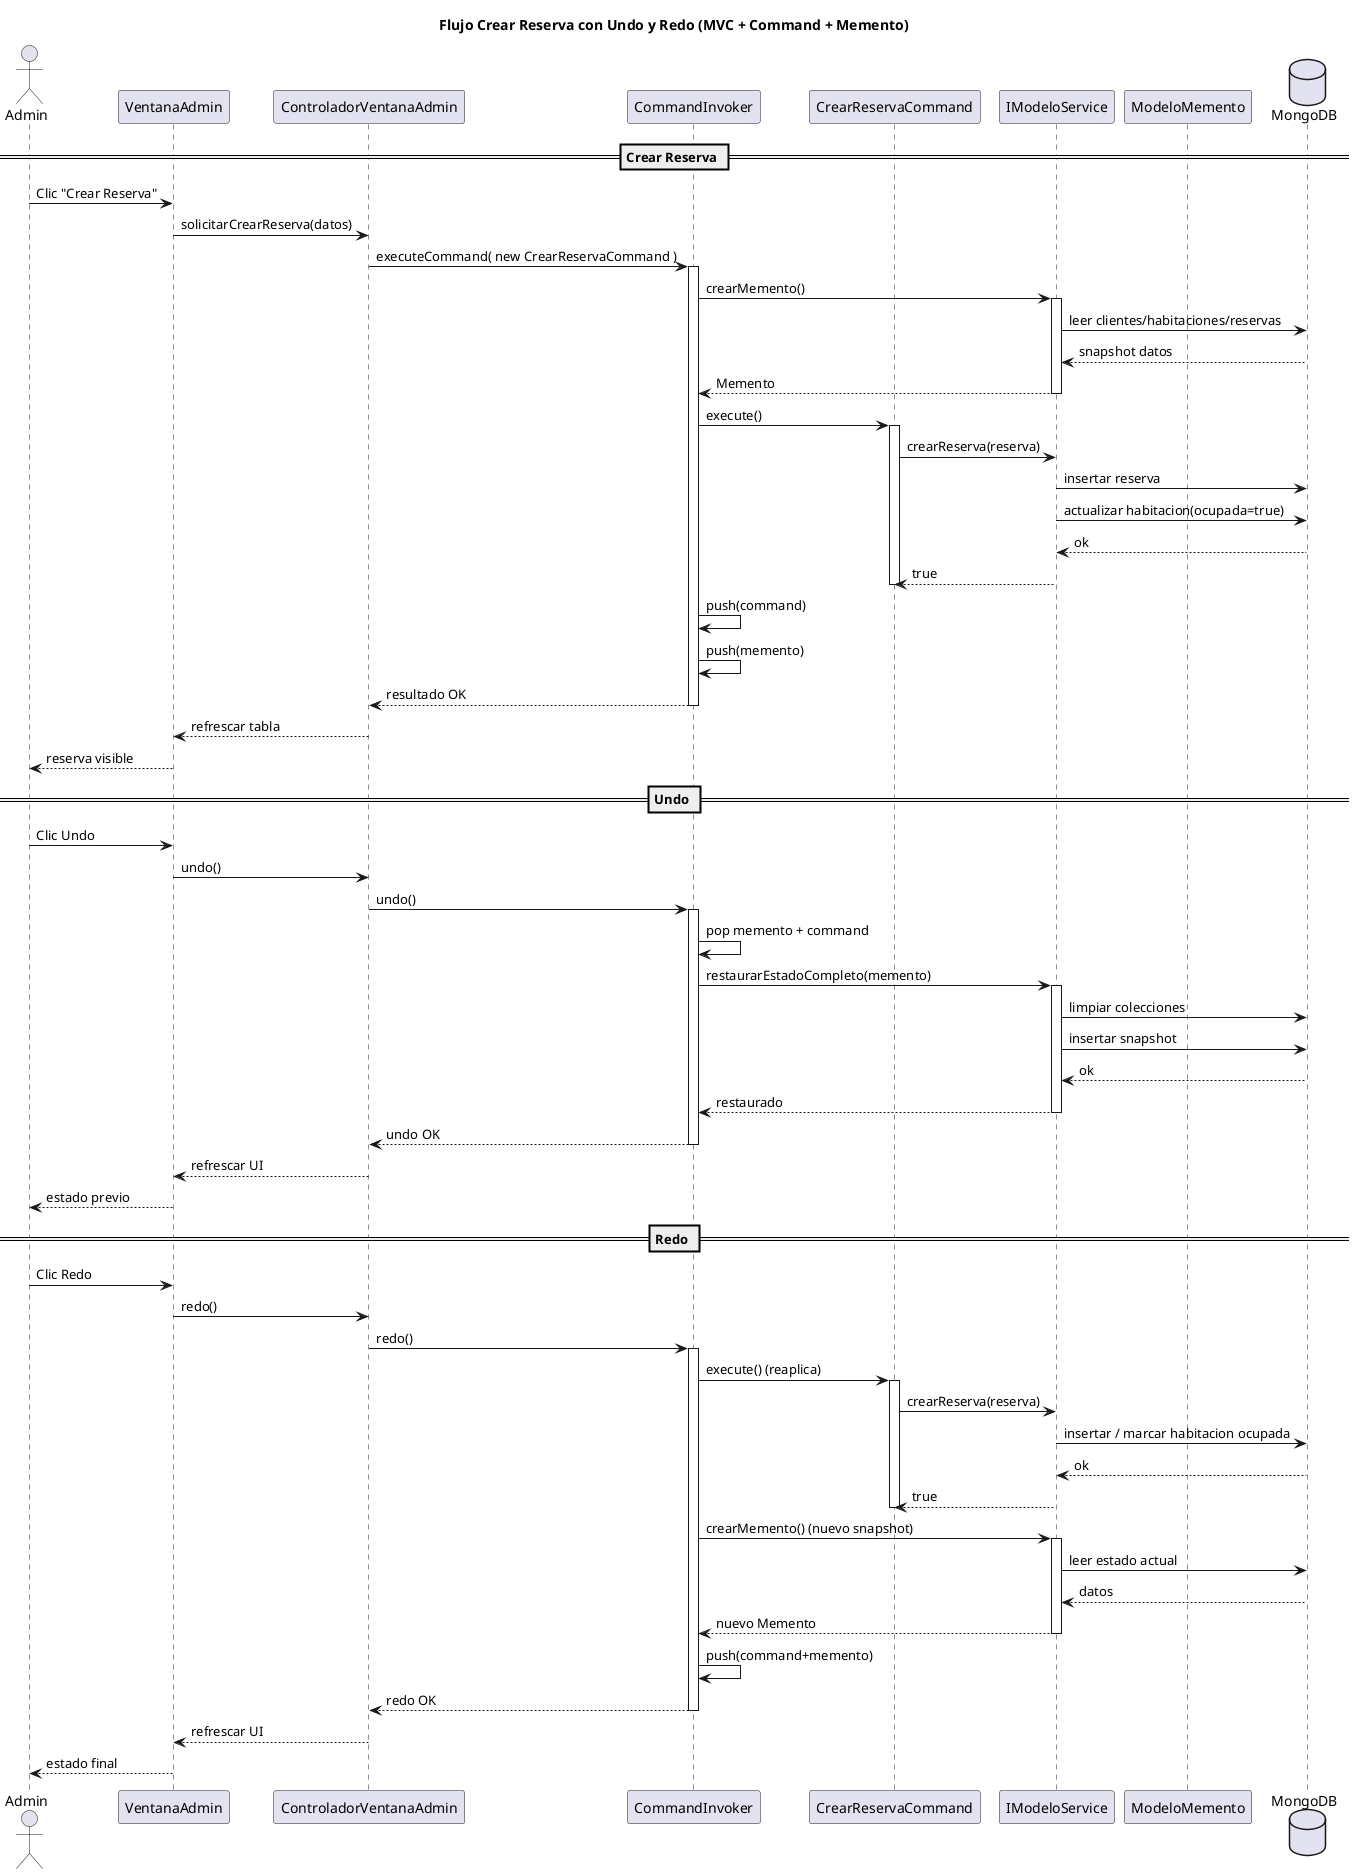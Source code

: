 @startuml
title Flujo Crear Reserva con Undo y Redo (MVC + Command + Memento)

actor Admin
participant VentanaAdmin
participant ControladorVentanaAdmin as Controller
participant CommandInvoker as Invoker
participant CrearReservaCommand as Cmd
participant IModeloService as Servicio
participant ModeloMemento as Memento
database MongoDB

== Crear Reserva ==
Admin -> VentanaAdmin : Clic "Crear Reserva"
VentanaAdmin -> Controller : solicitarCrearReserva(datos)
Controller -> Invoker : executeCommand( new CrearReservaCommand )
activate Invoker
Invoker -> Servicio : crearMemento()
activate Servicio
Servicio -> MongoDB : leer clientes/habitaciones/reservas
MongoDB --> Servicio : snapshot datos
Servicio --> Invoker : Memento
deactivate Servicio

Invoker -> Cmd : execute()
activate Cmd
Cmd -> Servicio : crearReserva(reserva)
Servicio -> MongoDB : insertar reserva
Servicio -> MongoDB : actualizar habitacion(ocupada=true)
MongoDB --> Servicio : ok
Servicio --> Cmd : true
deactivate Cmd

Invoker -> Invoker : push(command)
Invoker -> Invoker : push(memento)
Invoker --> Controller : resultado OK
Deactivate Invoker
Controller --> VentanaAdmin : refrescar tabla
VentanaAdmin --> Admin : reserva visible

== Undo ==
Admin -> VentanaAdmin : Clic Undo
VentanaAdmin -> Controller : undo()
Controller -> Invoker : undo()
activate Invoker
Invoker -> Invoker : pop memento + command
Invoker -> Servicio : restaurarEstadoCompleto(memento)
activate Servicio
Servicio -> MongoDB : limpiar colecciones
Servicio -> MongoDB : insertar snapshot
MongoDB --> Servicio : ok
Servicio --> Invoker : restaurado
deactivate Servicio
Invoker --> Controller : undo OK
Deactivate Invoker
Controller --> VentanaAdmin : refrescar UI
VentanaAdmin --> Admin : estado previo

== Redo ==
Admin -> VentanaAdmin : Clic Redo
VentanaAdmin -> Controller : redo()
Controller -> Invoker : redo()
activate Invoker
Invoker -> Cmd : execute() (reaplica)
activate Cmd
Cmd -> Servicio : crearReserva(reserva)
Servicio -> MongoDB : insertar / marcar habitacion ocupada
MongoDB --> Servicio : ok
Servicio --> Cmd : true
Deactivate Cmd
Invoker -> Servicio : crearMemento() (nuevo snapshot)
activate Servicio
Servicio -> MongoDB : leer estado actual
MongoDB --> Servicio : datos
Servicio --> Invoker : nuevo Memento
deactivate Servicio
Invoker -> Invoker : push(command+memento)
Invoker --> Controller : redo OK
Deactivate Invoker
Controller --> VentanaAdmin : refrescar UI
VentanaAdmin --> Admin : estado final

@enduml
